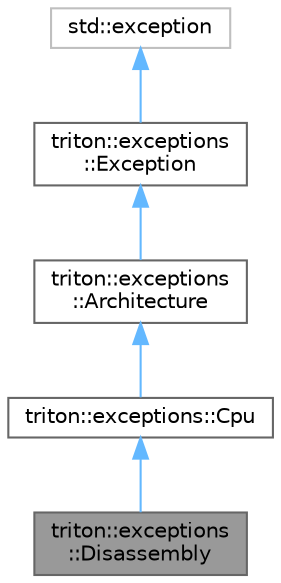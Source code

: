 digraph "triton::exceptions::Disassembly"
{
 // LATEX_PDF_SIZE
  bgcolor="transparent";
  edge [fontname=Helvetica,fontsize=10,labelfontname=Helvetica,labelfontsize=10];
  node [fontname=Helvetica,fontsize=10,shape=box,height=0.2,width=0.4];
  Node1 [label="triton::exceptions\l::Disassembly",height=0.2,width=0.4,color="gray40", fillcolor="grey60", style="filled", fontcolor="black",tooltip="The exception class used by the disassembler."];
  Node2 -> Node1 [dir="back",color="steelblue1",style="solid"];
  Node2 [label="triton::exceptions::Cpu",height=0.2,width=0.4,color="gray40", fillcolor="white", style="filled",URL="$classtriton_1_1exceptions_1_1Cpu.html",tooltip="The exception class used by all CPUs."];
  Node3 -> Node2 [dir="back",color="steelblue1",style="solid"];
  Node3 [label="triton::exceptions\l::Architecture",height=0.2,width=0.4,color="gray40", fillcolor="white", style="filled",URL="$classtriton_1_1exceptions_1_1Architecture.html",tooltip="The exception class used by architectures."];
  Node4 -> Node3 [dir="back",color="steelblue1",style="solid"];
  Node4 [label="triton::exceptions\l::Exception",height=0.2,width=0.4,color="gray40", fillcolor="white", style="filled",URL="$classtriton_1_1exceptions_1_1Exception.html",tooltip="The root class of all exceptions."];
  Node5 -> Node4 [dir="back",color="steelblue1",style="solid"];
  Node5 [label="std::exception",height=0.2,width=0.4,color="grey75", fillcolor="white", style="filled",tooltip=" "];
}
